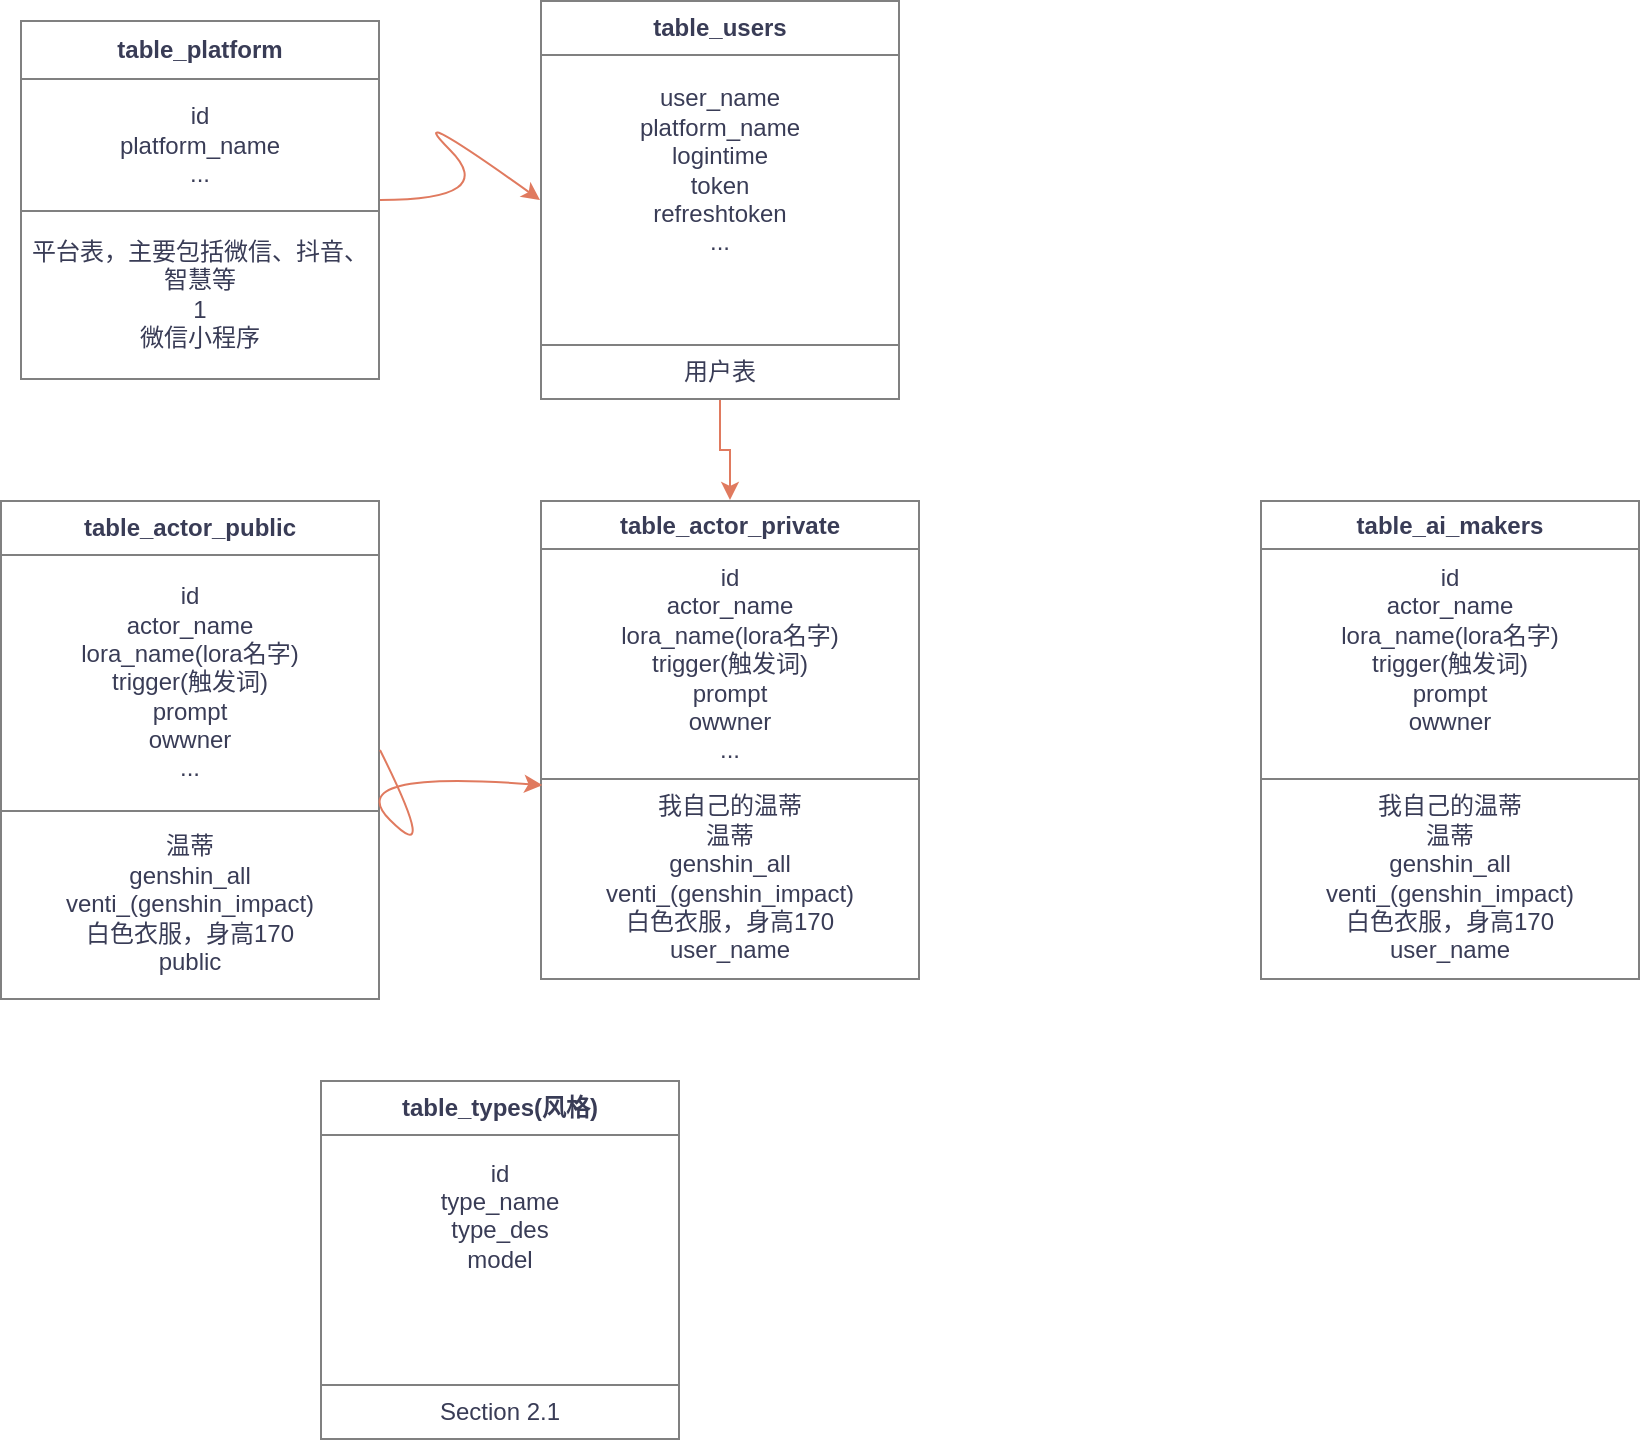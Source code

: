 <mxfile version="24.0.5" type="github">
  <diagram name="第 1 页" id="kEREAS5xbuJRFNQJh-bj">
    <mxGraphModel dx="1242" dy="1890" grid="1" gridSize="10" guides="1" tooltips="1" connect="1" arrows="1" fold="1" page="1" pageScale="1" pageWidth="827" pageHeight="1169" math="0" shadow="0">
      <root>
        <mxCell id="0" />
        <mxCell id="1" parent="0" />
        <mxCell id="bsvykFmOQFcWDI7GCm3E-14" value="&lt;table border=&quot;1&quot; width=&quot;100%&quot; height=&quot;100%&quot; cellpadding=&quot;4&quot; style=&quot;width:100%;height:100%;border-collapse:collapse;&quot;&gt;&lt;tbody&gt;&lt;tr&gt;&lt;th align=&quot;center&quot;&gt;table_actor_public&lt;/th&gt;&lt;/tr&gt;&lt;tr&gt;&lt;td align=&quot;center&quot;&gt;id&lt;br&gt;actor_name&lt;br&gt;lora_name(lora名字)&lt;br&gt;trigger(触发词)&lt;br&gt;prompt&lt;br&gt;owwner&lt;br&gt;...&lt;/td&gt;&lt;/tr&gt;&lt;tr&gt;&lt;td align=&quot;center&quot;&gt;温蒂&lt;br&gt;genshin_all&lt;br&gt;venti_(genshin_impact)&lt;br&gt;白色衣服，身高170&lt;br&gt;public&lt;/td&gt;&lt;/tr&gt;&lt;/tbody&gt;&lt;/table&gt;" style="text;html=1;whiteSpace=wrap;strokeColor=none;fillColor=none;overflow=fill;fontColor=#393C56;" vertex="1" parent="1">
          <mxGeometry x="130" y="100" width="190" height="250" as="geometry" />
        </mxCell>
        <mxCell id="bsvykFmOQFcWDI7GCm3E-15" value="&lt;table border=&quot;1&quot; width=&quot;100%&quot; height=&quot;100%&quot; cellpadding=&quot;4&quot; style=&quot;width:100%;height:100%;border-collapse:collapse;&quot;&gt;&lt;tbody&gt;&lt;tr&gt;&lt;th align=&quot;center&quot;&gt;table_actor_private&lt;/th&gt;&lt;/tr&gt;&lt;tr&gt;&lt;td align=&quot;center&quot;&gt;id&lt;br&gt;actor_name&lt;br&gt;lora_name(lora名字)&lt;br&gt;trigger(触发词)&lt;br&gt;prompt&lt;br&gt;owwner&lt;br&gt;...&lt;/td&gt;&lt;/tr&gt;&lt;tr&gt;&lt;td align=&quot;center&quot;&gt;我自己的温蒂&lt;br&gt;温蒂&lt;br&gt;genshin_all&lt;br&gt;venti_(genshin_impact)&lt;br&gt;白色衣服，身高170&lt;br&gt;user_name&lt;br&gt;&lt;/td&gt;&lt;/tr&gt;&lt;/tbody&gt;&lt;/table&gt;" style="text;html=1;whiteSpace=wrap;strokeColor=none;fillColor=none;overflow=fill;fontColor=#393C56;" vertex="1" parent="1">
          <mxGeometry x="400" y="100" width="190" height="240" as="geometry" />
        </mxCell>
        <mxCell id="bsvykFmOQFcWDI7GCm3E-16" value="&lt;table border=&quot;1&quot; width=&quot;100%&quot; height=&quot;100%&quot; cellpadding=&quot;4&quot; style=&quot;width:100%;height:100%;border-collapse:collapse;&quot;&gt;&lt;tbody&gt;&lt;tr&gt;&lt;th align=&quot;center&quot;&gt;table_types(风格)&lt;/th&gt;&lt;/tr&gt;&lt;tr&gt;&lt;td align=&quot;center&quot;&gt;id&lt;br&gt;type_name&lt;br&gt;type_des&lt;br&gt;model&lt;br&gt;&lt;br&gt;&lt;br&gt;&lt;br&gt;&lt;/td&gt;&lt;/tr&gt;&lt;tr&gt;&lt;td align=&quot;center&quot;&gt;Section 2.1&lt;br&gt;&lt;/td&gt;&lt;/tr&gt;&lt;/tbody&gt;&lt;/table&gt;" style="text;html=1;whiteSpace=wrap;strokeColor=none;fillColor=none;overflow=fill;fontColor=#393C56;" vertex="1" parent="1">
          <mxGeometry x="290" y="390" width="180" height="180" as="geometry" />
        </mxCell>
        <mxCell id="bsvykFmOQFcWDI7GCm3E-24" value="" style="edgeStyle=orthogonalEdgeStyle;rounded=0;orthogonalLoop=1;jettySize=auto;html=1;strokeColor=#E07A5F;fontColor=#393C56;fillColor=#F2CC8F;" edge="1" parent="1" source="bsvykFmOQFcWDI7GCm3E-17" target="bsvykFmOQFcWDI7GCm3E-15">
          <mxGeometry relative="1" as="geometry" />
        </mxCell>
        <mxCell id="bsvykFmOQFcWDI7GCm3E-17" value="&lt;table border=&quot;1&quot; width=&quot;100%&quot; height=&quot;100%&quot; cellpadding=&quot;4&quot; style=&quot;width:100%;height:100%;border-collapse:collapse;&quot;&gt;&lt;tbody&gt;&lt;tr&gt;&lt;th align=&quot;center&quot;&gt;table_users&lt;/th&gt;&lt;/tr&gt;&lt;tr&gt;&lt;td align=&quot;center&quot;&gt;user_name&lt;br&gt;platform_name&lt;br&gt;logintime&lt;br&gt;token&lt;br&gt;refreshtoken&lt;br&gt;...&lt;br&gt;&lt;br&gt;&lt;br&gt;&lt;/td&gt;&lt;/tr&gt;&lt;tr&gt;&lt;td align=&quot;center&quot;&gt;用户表&lt;br&gt;&lt;/td&gt;&lt;/tr&gt;&lt;/tbody&gt;&lt;/table&gt;" style="text;html=1;whiteSpace=wrap;strokeColor=none;fillColor=none;overflow=fill;fontColor=#393C56;" vertex="1" parent="1">
          <mxGeometry x="400" y="-150" width="180" height="200" as="geometry" />
        </mxCell>
        <mxCell id="bsvykFmOQFcWDI7GCm3E-19" value="&lt;table border=&quot;1&quot; width=&quot;100%&quot; height=&quot;100%&quot; cellpadding=&quot;4&quot; style=&quot;width:100%;height:100%;border-collapse:collapse;&quot;&gt;&lt;tbody&gt;&lt;tr&gt;&lt;th align=&quot;center&quot;&gt;table_platform&lt;/th&gt;&lt;/tr&gt;&lt;tr&gt;&lt;td align=&quot;center&quot;&gt;id&lt;br&gt;platform_name&lt;br&gt;...&lt;/td&gt;&lt;/tr&gt;&lt;tr&gt;&lt;td align=&quot;center&quot;&gt;平台表，主要包括微信、抖音、智慧等&lt;br&gt;1&lt;br&gt;微信小程序&lt;/td&gt;&lt;/tr&gt;&lt;/tbody&gt;&lt;/table&gt;" style="text;html=1;whiteSpace=wrap;strokeColor=none;fillColor=none;overflow=fill;fontColor=#393C56;" vertex="1" parent="1">
          <mxGeometry x="140" y="-140" width="180" height="180" as="geometry" />
        </mxCell>
        <mxCell id="bsvykFmOQFcWDI7GCm3E-20" value="" style="curved=1;endArrow=classic;html=1;rounded=0;strokeColor=#E07A5F;fontColor=#393C56;fillColor=#F2CC8F;entryX=0;entryY=0.5;entryDx=0;entryDy=0;exitX=1;exitY=0.5;exitDx=0;exitDy=0;" edge="1" parent="1" source="bsvykFmOQFcWDI7GCm3E-19" target="bsvykFmOQFcWDI7GCm3E-17">
          <mxGeometry width="50" height="50" relative="1" as="geometry">
            <mxPoint x="330" y="-50" as="sourcePoint" />
            <mxPoint x="380" y="-100" as="targetPoint" />
            <Array as="points">
              <mxPoint x="380" y="-50" />
              <mxPoint x="330" y="-100" />
            </Array>
          </mxGeometry>
        </mxCell>
        <mxCell id="bsvykFmOQFcWDI7GCm3E-21" value="" style="curved=1;endArrow=classic;html=1;rounded=0;strokeColor=#E07A5F;fontColor=#393C56;fillColor=#F2CC8F;entryX=0.006;entryY=0.594;entryDx=0;entryDy=0;exitX=1;exitY=0.5;exitDx=0;exitDy=0;entryPerimeter=0;" edge="1" parent="1" source="bsvykFmOQFcWDI7GCm3E-14" target="bsvykFmOQFcWDI7GCm3E-15">
          <mxGeometry width="50" height="50" relative="1" as="geometry">
            <mxPoint x="290" y="285" as="sourcePoint" />
            <mxPoint x="420" y="275" as="targetPoint" />
            <Array as="points">
              <mxPoint x="350" y="285" />
              <mxPoint x="300" y="235" />
            </Array>
          </mxGeometry>
        </mxCell>
        <mxCell id="bsvykFmOQFcWDI7GCm3E-23" value="&lt;table border=&quot;1&quot; width=&quot;100%&quot; height=&quot;100%&quot; cellpadding=&quot;4&quot; style=&quot;width:100%;height:100%;border-collapse:collapse;&quot;&gt;&lt;tbody&gt;&lt;tr&gt;&lt;th align=&quot;center&quot;&gt;table_ai_makers&lt;/th&gt;&lt;/tr&gt;&lt;tr&gt;&lt;td align=&quot;center&quot;&gt;id&lt;br&gt;actor_name&lt;br&gt;lora_name(lora名字)&lt;br&gt;trigger(触发词)&lt;br&gt;prompt&lt;br&gt;owwner&lt;br&gt;&lt;br&gt;&lt;/td&gt;&lt;/tr&gt;&lt;tr&gt;&lt;td align=&quot;center&quot;&gt;我自己的温蒂&lt;br&gt;温蒂&lt;br&gt;genshin_all&lt;br&gt;venti_(genshin_impact)&lt;br&gt;白色衣服，身高170&lt;br&gt;user_name&lt;br&gt;&lt;/td&gt;&lt;/tr&gt;&lt;/tbody&gt;&lt;/table&gt;" style="text;html=1;whiteSpace=wrap;strokeColor=none;fillColor=none;overflow=fill;fontColor=#393C56;" vertex="1" parent="1">
          <mxGeometry x="760" y="100" width="190" height="240" as="geometry" />
        </mxCell>
      </root>
    </mxGraphModel>
  </diagram>
</mxfile>
